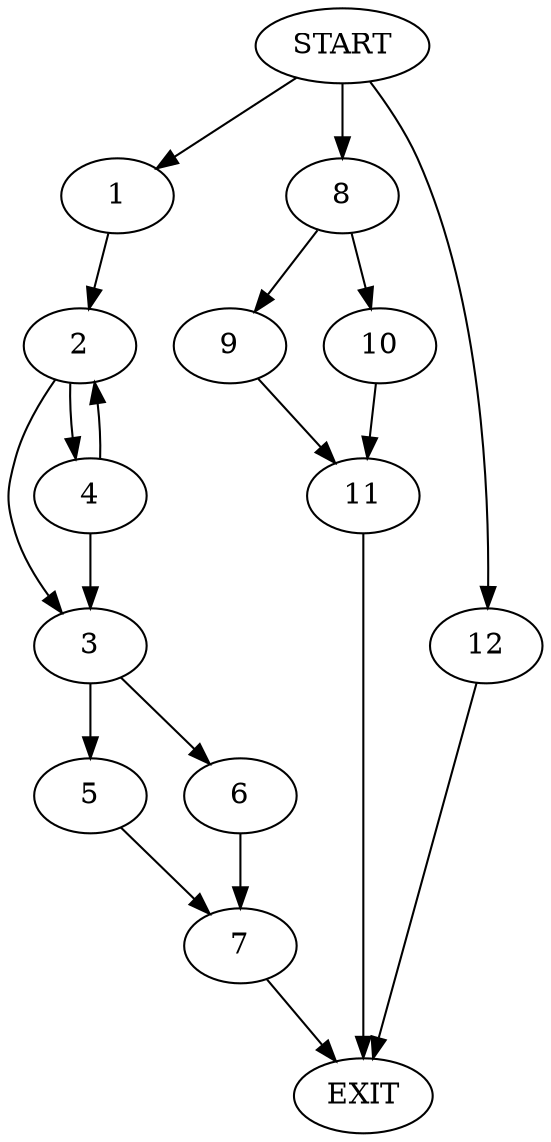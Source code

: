 digraph {
0 [label="START"]
13 [label="EXIT"]
0 -> 1
1 -> 2
2 -> 3
2 -> 4
4 -> 3
4 -> 2
3 -> 5
3 -> 6
6 -> 7
5 -> 7
7 -> 13
0 -> 8
8 -> 9
8 -> 10
10 -> 11
9 -> 11
11 -> 13
0 -> 12
12 -> 13
}
